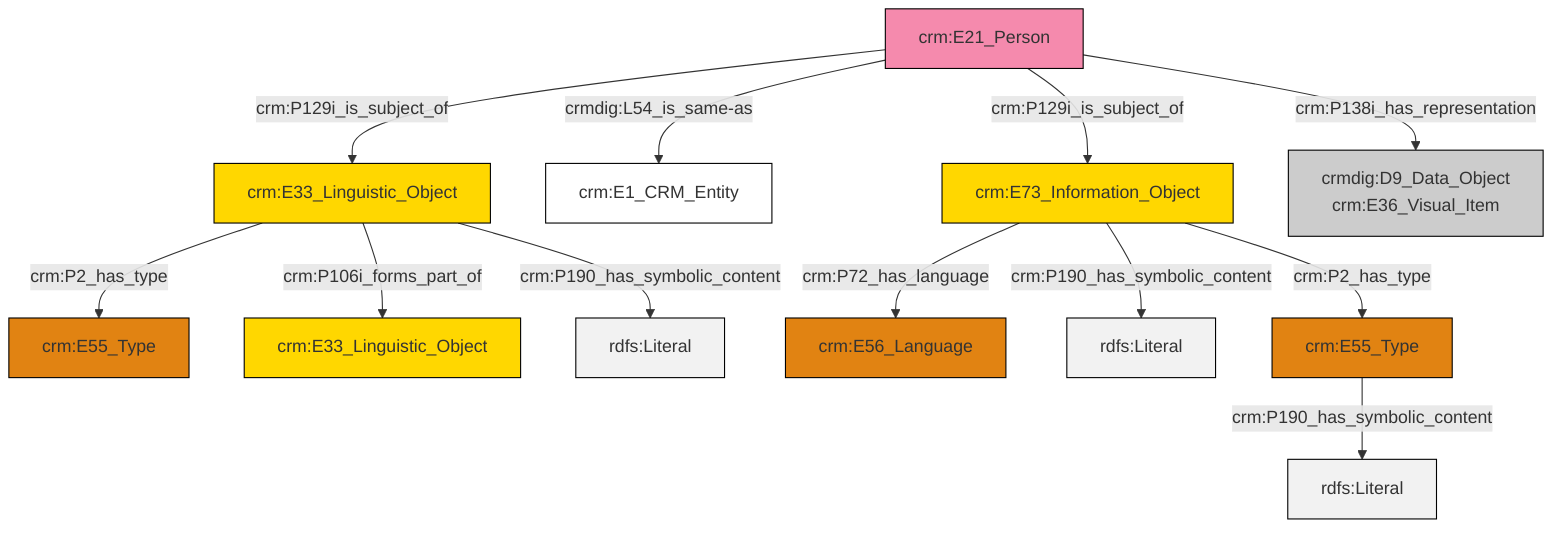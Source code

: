 graph TD
classDef Literal fill:#f2f2f2,stroke:#000000;
classDef CRM_Entity fill:#FFFFFF,stroke:#000000;
classDef Temporal_Entity fill:#00C9E6, stroke:#000000;
classDef Type fill:#E18312, stroke:#000000;
classDef Time-Span fill:#2C9C91, stroke:#000000;
classDef Appellation fill:#FFEB7F, stroke:#000000;
classDef Place fill:#008836, stroke:#000000;
classDef Persistent_Item fill:#B266B2, stroke:#000000;
classDef Conceptual_Object fill:#FFD700, stroke:#000000;
classDef Physical_Thing fill:#D2B48C, stroke:#000000;
classDef Actor fill:#f58aad, stroke:#000000;
classDef PC_Classes fill:#4ce600, stroke:#000000;
classDef Multi fill:#cccccc,stroke:#000000;

0["crm:E21_Person"]:::Actor -->|crm:P129i_is_subject_of| 1["crm:E33_Linguistic_Object"]:::Conceptual_Object
0["crm:E21_Person"]:::Actor -->|crmdig:L54_is_same-as| 8["crm:E1_CRM_Entity"]:::CRM_Entity
9["crm:E73_Information_Object"]:::Conceptual_Object -->|crm:P72_has_language| 6["crm:E56_Language"]:::Type
0["crm:E21_Person"]:::Actor -->|crm:P129i_is_subject_of| 9["crm:E73_Information_Object"]:::Conceptual_Object
12["crm:E55_Type"]:::Type -->|crm:P190_has_symbolic_content| 13[rdfs:Literal]:::Literal
1["crm:E33_Linguistic_Object"]:::Conceptual_Object -->|crm:P2_has_type| 2["crm:E55_Type"]:::Type
1["crm:E33_Linguistic_Object"]:::Conceptual_Object -->|crm:P106i_forms_part_of| 15["crm:E33_Linguistic_Object"]:::Conceptual_Object
0["crm:E21_Person"]:::Actor -->|crm:P138i_has_representation| 4["crmdig:D9_Data_Object<br>crm:E36_Visual_Item"]:::Multi
9["crm:E73_Information_Object"]:::Conceptual_Object -->|crm:P190_has_symbolic_content| 21[rdfs:Literal]:::Literal
1["crm:E33_Linguistic_Object"]:::Conceptual_Object -->|crm:P190_has_symbolic_content| 22[rdfs:Literal]:::Literal
9["crm:E73_Information_Object"]:::Conceptual_Object -->|crm:P2_has_type| 12["crm:E55_Type"]:::Type